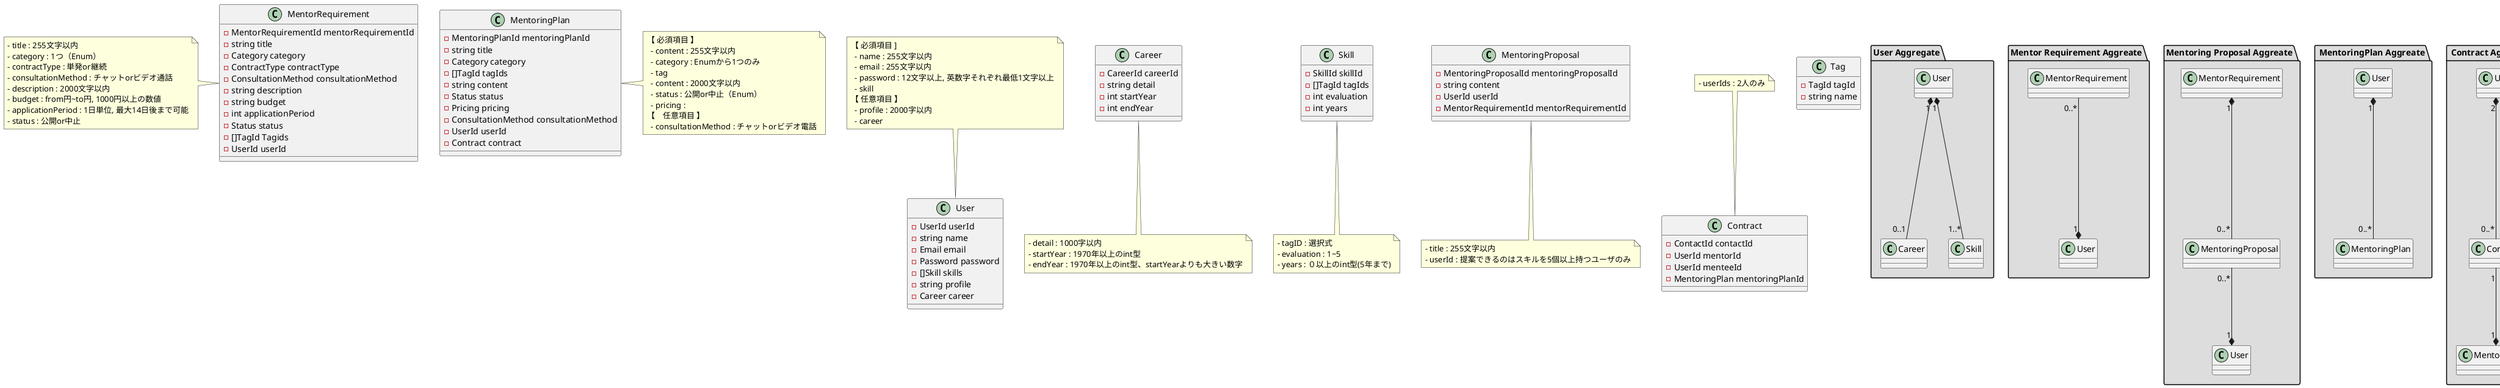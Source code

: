 @startuml

package "User Aggregate" #DDDDDD {
  User "1" *-- "0..1" Career
  User "1" *-- "1..*" Skill
}

class User {
 - UserId userId
 - string name
 - Email email
 - Password password
 - []Skill skills
 - string profile
 - Career career
}

class Career {
 - CareerId careerId
 - string detail
 - int startYear
 - int endYear
}

class Skill {
 - SkillId skillId
 - []TagId tagIds
 - int evaluation
 - int years
}

note top of User
 【 必須項目 ]  
   - name : 255文字以内
   - email : 255文字以内
   - password : 12文字以上, 英数字それぞれ最低1文字以上
   - skill
 【 任意項目 】
   - profile : 2000字以内
   - career
end note

note bottom of Career
  - detail : 1000字以内
  - startYear : 1970年以上のint型
  - endYear : 1970年以上のint型、startYearよりも大きい数字
end note

note bottom of Skill
  - tagID : 選択式
  - evaluation : 1~5
  - years : ０以上のint型(5年まで)
end note

package "Mentor Requirement Aggreate" #DDDDDD {
  MentorRequirement "0..*" --* "1" User
}

class MentorRequirement {
 - MentorRequirementId mentorRequirementId
 - string title
 - Category category
 - ContractType contractType
 - ConsultationMethod consultationMethod
 - string description
 - string budget
 - int applicationPeriod
 - Status status
 - []TagId Tagids
 - UserId userId
}

note left of MentorRequirement
  - title : 255文字以内
  - category : 1つ（Enum）
  - contractType : 単発or継続
  - consultationMethod : チャットorビデオ通話
  - description : 2000文字以内
  - budget : from円~to円, 1000円以上の数値
  - applicationPeriod : 1日単位, 最大14日後まで可能
  - status : 公開or中止
end note

package "Mentoring Proposal Aggreate" #DDDDDD {
  MentorRequirement "1" *-- "0..*"  MentoringProposal
  MentoringProposal "0..*" --* "1" User
}

class MentoringProposal {
 - MentoringProposalId mentoringProposalId
 - string content
 - UserId userId
 - MentorRequirementId mentorRequirementId
}

note bottom of MentoringProposal
  - title : 255文字以内
  - userId : 提案できるのはスキルを5個以上持つユーザのみ
end note

package " MentoringPlan Aggreate" #DDDDDD {
  User "1" *-- "0..*" MentoringPlan
}

class MentoringPlan {
 - MentoringPlanId mentoringPlanId
 - string title
 - Category category
 - []TagId tagIds
 - string content
 - Status status
 - Pricing pricing
 - ConsultationMethod consultationMethod
 - UserId userId
 - Contract contract
}

note right of MentoringPlan
【 必須項目 】
  - content : 255文字以内
  - category : Enumから1つのみ
  - tag 
  - content : 2000文字以内
  - status : 公開or中止（Enum）
  - pricing : 
【　任意項目 】
  - consultationMethod : チャットorビデオ電話
end note

package " Contract Aggreate" #DDDDDD {
  Contract "1" --* "1" MentoringPlan
  User "2" *-- "0..*" Contract
}

class Contract {
 - ContactId contactId
 - UserId mentorId
 - UserId menteeId
 - MentoringPlan mentoringPlanId
}

note top of Contract
  - userIds : 2人のみ
end note

package "Tag Aggreate" #DDDDDD {
  Skill "1..*" -- "1..*" Tag
  MentorRequirement "1..*" -- "1..*" Tag
  MentoringPlan "1..*" -- "1..*" Tag
}

class Tag {
 - TagId tagId
 - string name 
}

@enduml
